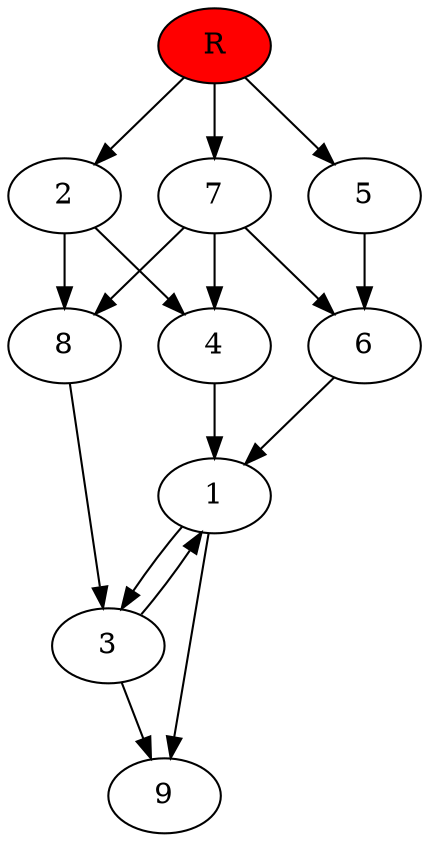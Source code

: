 digraph prb35863 {
	1
	2
	3
	4
	5
	6
	7
	8
	R [fillcolor="#ff0000" style=filled]
	1 -> 3
	1 -> 9
	2 -> 4
	2 -> 8
	3 -> 1
	3 -> 9
	4 -> 1
	5 -> 6
	6 -> 1
	7 -> 4
	7 -> 6
	7 -> 8
	8 -> 3
	R -> 2
	R -> 5
	R -> 7
}

